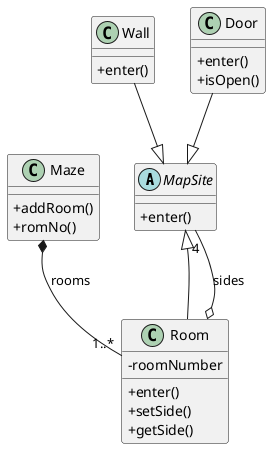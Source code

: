 @startuml
' visual cleanup
skinparam classAttributeIconSize 0

' classes / abstractions
abstract class MapSite {
  + enter()
}

class Maze {
  + addRoom()
  + romNo()
}

class Room {
  + enter()
  + setSide()
  + getSide()
  - roomNumber
}

class Wall {
  + enter()
}

class Door {
  + enter()
  + isOpen()
}

' herança (specialization)
Room --|> MapSite
Wall --|> MapSite
Door --|> MapSite

' associações / composições
Maze *-- "1..*" Room : rooms
Room o-- "4" MapSite : sides

' layout hints (opcional, ajuda na posição similar à imagem)
Maze -[hidden]- Room
MapSite -[hidden]- Room

@enduml
